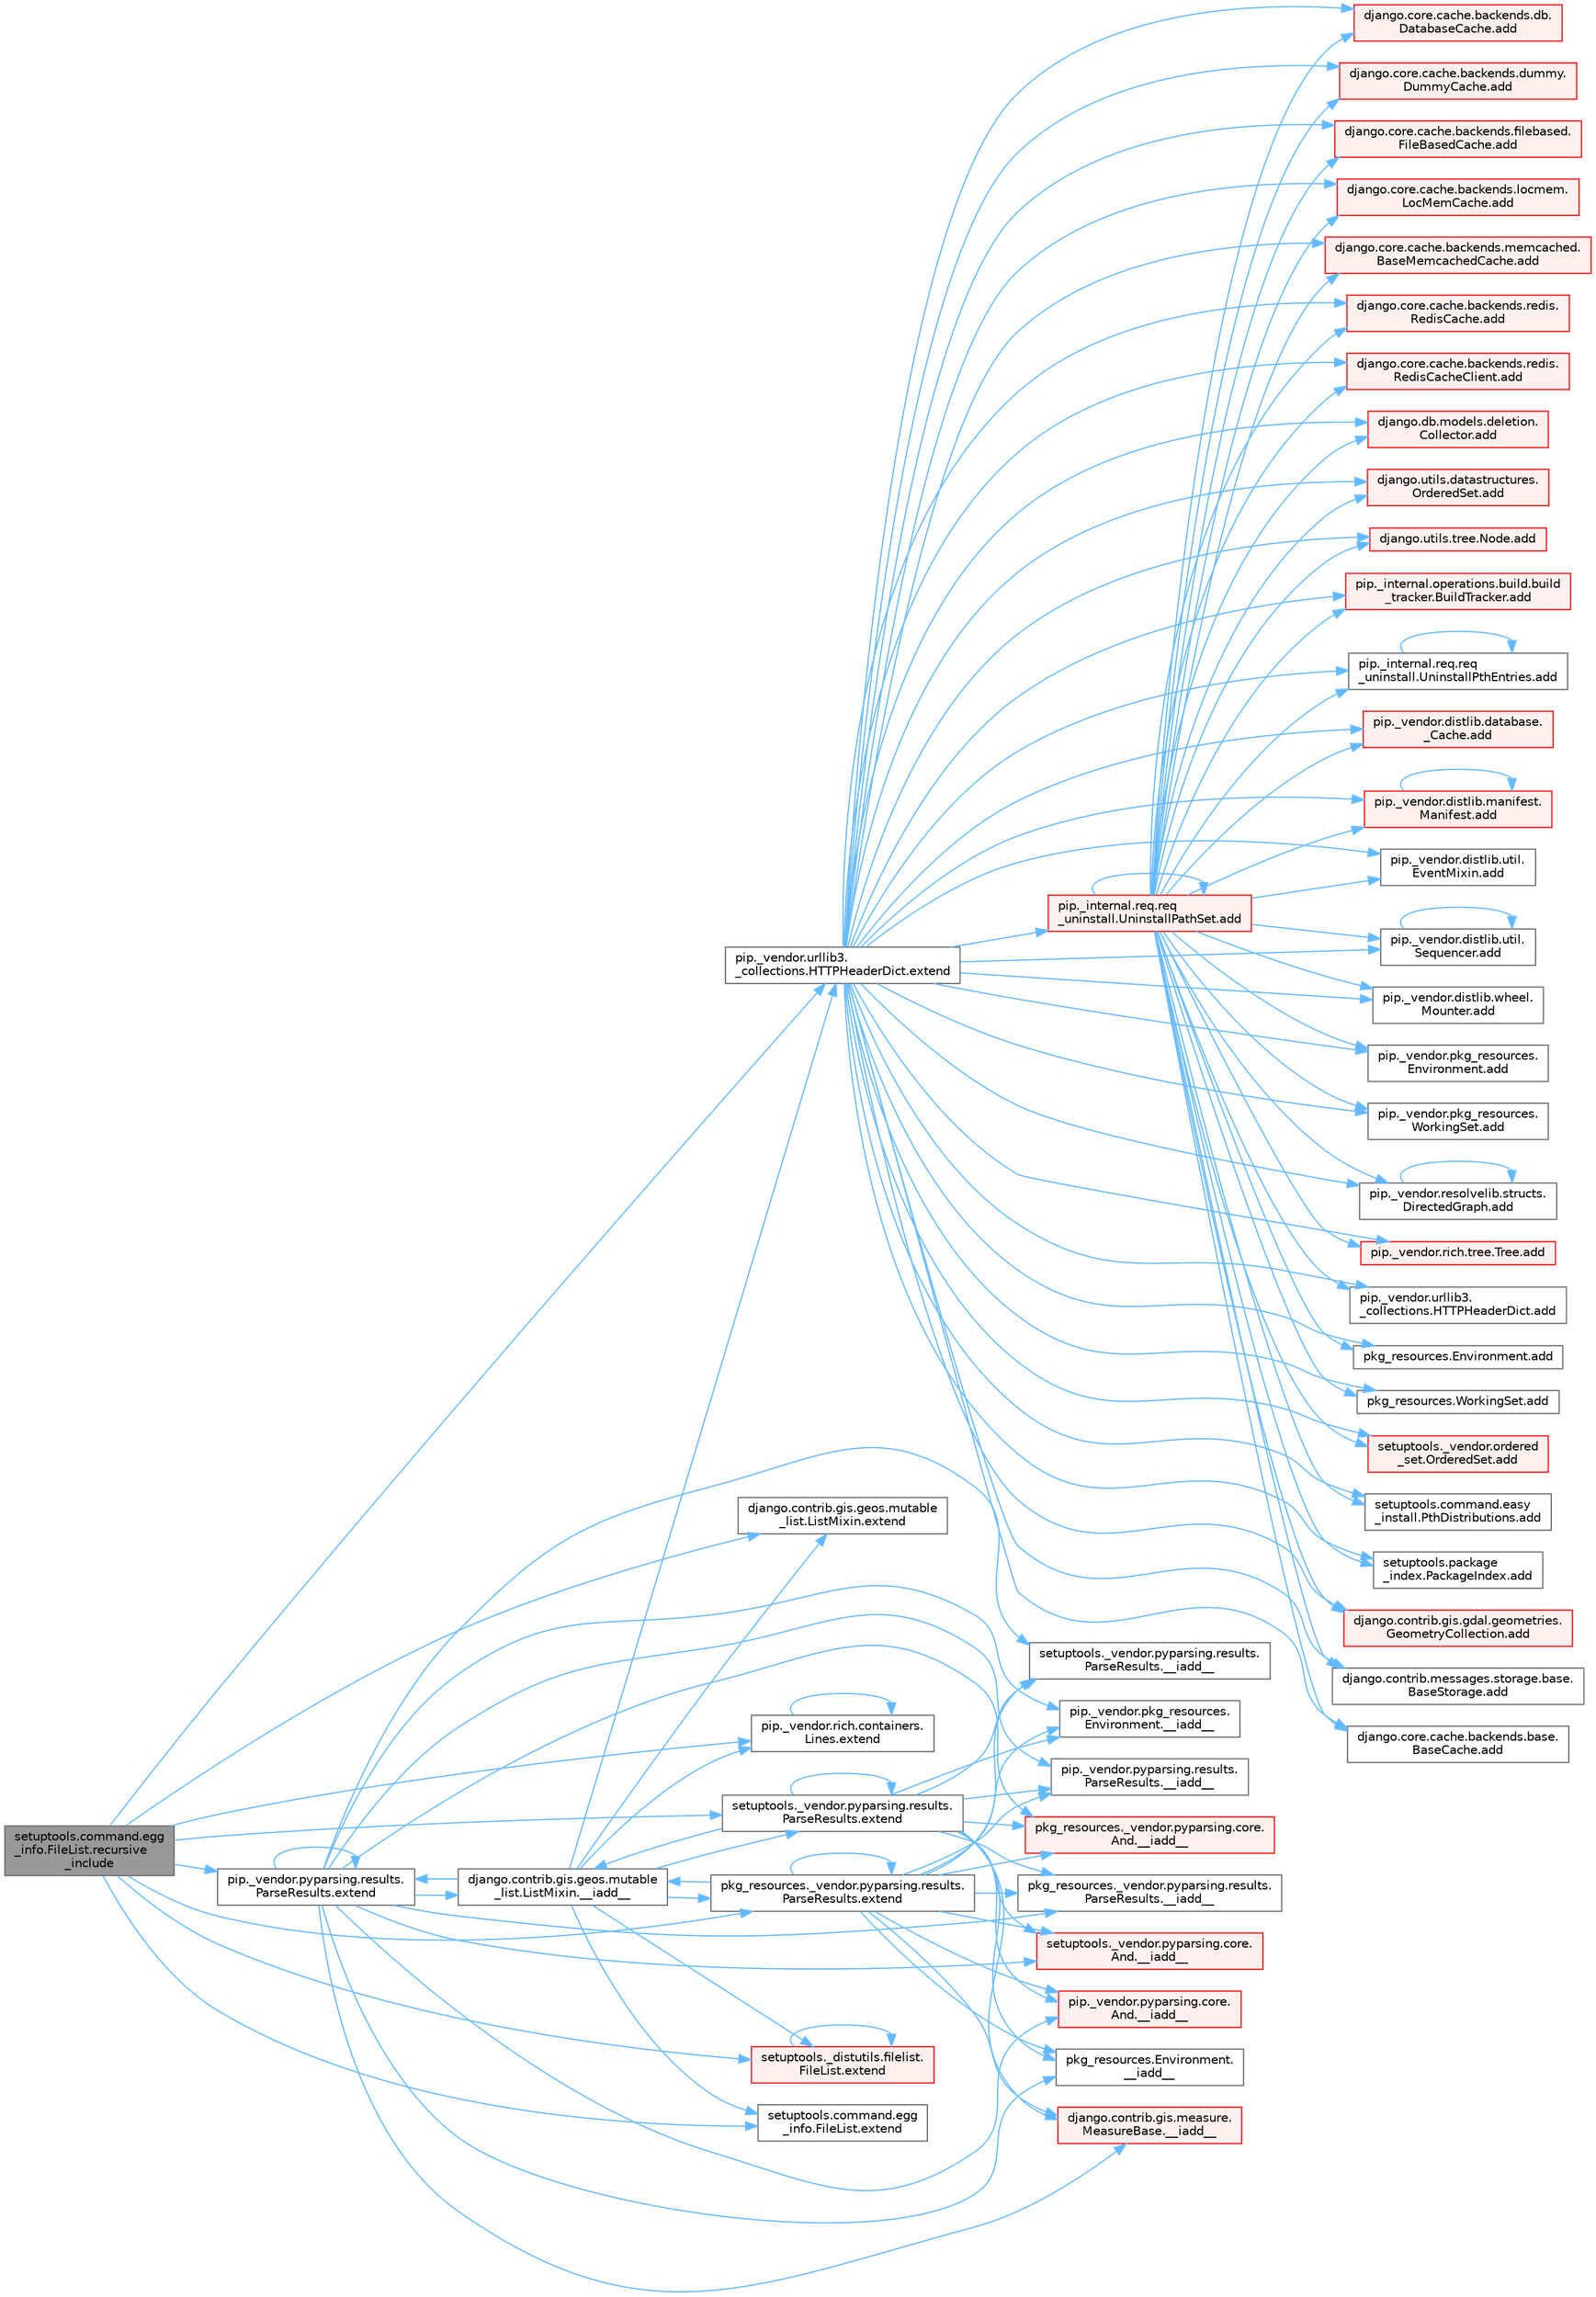 digraph "setuptools.command.egg_info.FileList.recursive_include"
{
 // LATEX_PDF_SIZE
  bgcolor="transparent";
  edge [fontname=Helvetica,fontsize=10,labelfontname=Helvetica,labelfontsize=10];
  node [fontname=Helvetica,fontsize=10,shape=box,height=0.2,width=0.4];
  rankdir="LR";
  Node1 [id="Node000001",label="setuptools.command.egg\l_info.FileList.recursive\l_include",height=0.2,width=0.4,color="gray40", fillcolor="grey60", style="filled", fontcolor="black",tooltip=" "];
  Node1 -> Node2 [id="edge1_Node000001_Node000002",color="steelblue1",style="solid",tooltip=" "];
  Node2 [id="Node000002",label="django.contrib.gis.geos.mutable\l_list.ListMixin.extend",height=0.2,width=0.4,color="grey40", fillcolor="white", style="filled",URL="$classdjango_1_1contrib_1_1gis_1_1geos_1_1mutable__list_1_1_list_mixin.html#ac54d378ddda85375092a3504b9c41ad2",tooltip=" "];
  Node1 -> Node3 [id="edge2_Node000001_Node000003",color="steelblue1",style="solid",tooltip=" "];
  Node3 [id="Node000003",label="pip._vendor.pyparsing.results.\lParseResults.extend",height=0.2,width=0.4,color="grey40", fillcolor="white", style="filled",URL="$classpip_1_1__vendor_1_1pyparsing_1_1results_1_1_parse_results.html#a3a8a69368a4bca23dd54b356a2a06946",tooltip=" "];
  Node3 -> Node4 [id="edge3_Node000003_Node000004",color="steelblue1",style="solid",tooltip=" "];
  Node4 [id="Node000004",label="django.contrib.gis.geos.mutable\l_list.ListMixin.__iadd__",height=0.2,width=0.4,color="grey40", fillcolor="white", style="filled",URL="$classdjango_1_1contrib_1_1gis_1_1geos_1_1mutable__list_1_1_list_mixin.html#a892ce7a768206faf1d6150c2d2faf64f",tooltip=" "];
  Node4 -> Node2 [id="edge4_Node000004_Node000002",color="steelblue1",style="solid",tooltip=" "];
  Node4 -> Node3 [id="edge5_Node000004_Node000003",color="steelblue1",style="solid",tooltip=" "];
  Node4 -> Node5 [id="edge6_Node000004_Node000005",color="steelblue1",style="solid",tooltip=" "];
  Node5 [id="Node000005",label="pip._vendor.rich.containers.\lLines.extend",height=0.2,width=0.4,color="grey40", fillcolor="white", style="filled",URL="$classpip_1_1__vendor_1_1rich_1_1containers_1_1_lines.html#ac2f104475218f1e94a04d898a5e634ca",tooltip=" "];
  Node5 -> Node5 [id="edge7_Node000005_Node000005",color="steelblue1",style="solid",tooltip=" "];
  Node4 -> Node6 [id="edge8_Node000004_Node000006",color="steelblue1",style="solid",tooltip=" "];
  Node6 [id="Node000006",label="pip._vendor.urllib3.\l_collections.HTTPHeaderDict.extend",height=0.2,width=0.4,color="grey40", fillcolor="white", style="filled",URL="$classpip_1_1__vendor_1_1urllib3_1_1__collections_1_1_h_t_t_p_header_dict.html#a2e1d7729c6ade1c90e37914063295d1f",tooltip=" "];
  Node6 -> Node7 [id="edge9_Node000006_Node000007",color="steelblue1",style="solid",tooltip=" "];
  Node7 [id="Node000007",label="django.contrib.gis.gdal.geometries.\lGeometryCollection.add",height=0.2,width=0.4,color="red", fillcolor="#FFF0F0", style="filled",URL="$classdjango_1_1contrib_1_1gis_1_1gdal_1_1geometries_1_1_geometry_collection.html#a00c1825a411d244c854762b413ff996c",tooltip=" "];
  Node6 -> Node11 [id="edge10_Node000006_Node000011",color="steelblue1",style="solid",tooltip=" "];
  Node11 [id="Node000011",label="django.contrib.messages.storage.base.\lBaseStorage.add",height=0.2,width=0.4,color="grey40", fillcolor="white", style="filled",URL="$classdjango_1_1contrib_1_1messages_1_1storage_1_1base_1_1_base_storage.html#aafc1151a94b34b80803c99d883ca268c",tooltip=" "];
  Node6 -> Node12 [id="edge11_Node000006_Node000012",color="steelblue1",style="solid",tooltip=" "];
  Node12 [id="Node000012",label="django.core.cache.backends.base.\lBaseCache.add",height=0.2,width=0.4,color="grey40", fillcolor="white", style="filled",URL="$classdjango_1_1core_1_1cache_1_1backends_1_1base_1_1_base_cache.html#ab0cdee68050102665043193640ac006c",tooltip=" "];
  Node6 -> Node13 [id="edge12_Node000006_Node000013",color="steelblue1",style="solid",tooltip=" "];
  Node13 [id="Node000013",label="django.core.cache.backends.db.\lDatabaseCache.add",height=0.2,width=0.4,color="red", fillcolor="#FFF0F0", style="filled",URL="$classdjango_1_1core_1_1cache_1_1backends_1_1db_1_1_database_cache.html#a6196dda2bfd9eca834ecd81a7a217ec4",tooltip=" "];
  Node6 -> Node4346 [id="edge13_Node000006_Node004346",color="steelblue1",style="solid",tooltip=" "];
  Node4346 [id="Node004346",label="django.core.cache.backends.dummy.\lDummyCache.add",height=0.2,width=0.4,color="red", fillcolor="#FFF0F0", style="filled",URL="$classdjango_1_1core_1_1cache_1_1backends_1_1dummy_1_1_dummy_cache.html#adc04a4b63e4c6a4f61c832f87b9231ed",tooltip=" "];
  Node6 -> Node4347 [id="edge14_Node000006_Node004347",color="steelblue1",style="solid",tooltip=" "];
  Node4347 [id="Node004347",label="django.core.cache.backends.filebased.\lFileBasedCache.add",height=0.2,width=0.4,color="red", fillcolor="#FFF0F0", style="filled",URL="$classdjango_1_1core_1_1cache_1_1backends_1_1filebased_1_1_file_based_cache.html#a2f380fb404bde29c82c6169465ee1391",tooltip=" "];
  Node6 -> Node4356 [id="edge15_Node000006_Node004356",color="steelblue1",style="solid",tooltip=" "];
  Node4356 [id="Node004356",label="django.core.cache.backends.locmem.\lLocMemCache.add",height=0.2,width=0.4,color="red", fillcolor="#FFF0F0", style="filled",URL="$classdjango_1_1core_1_1cache_1_1backends_1_1locmem_1_1_loc_mem_cache.html#a6c454b0a21a7ef56bac23c2c47a767a9",tooltip=" "];
  Node6 -> Node4357 [id="edge16_Node000006_Node004357",color="steelblue1",style="solid",tooltip=" "];
  Node4357 [id="Node004357",label="django.core.cache.backends.memcached.\lBaseMemcachedCache.add",height=0.2,width=0.4,color="red", fillcolor="#FFF0F0", style="filled",URL="$classdjango_1_1core_1_1cache_1_1backends_1_1memcached_1_1_base_memcached_cache.html#a1d7675623ea665a0ee0748173eeb0a38",tooltip=" "];
  Node6 -> Node4358 [id="edge17_Node000006_Node004358",color="steelblue1",style="solid",tooltip=" "];
  Node4358 [id="Node004358",label="django.core.cache.backends.redis.\lRedisCache.add",height=0.2,width=0.4,color="red", fillcolor="#FFF0F0", style="filled",URL="$classdjango_1_1core_1_1cache_1_1backends_1_1redis_1_1_redis_cache.html#a5d4d6507b2a2647f876da5c964cb73c2",tooltip=" "];
  Node6 -> Node4359 [id="edge18_Node000006_Node004359",color="steelblue1",style="solid",tooltip=" "];
  Node4359 [id="Node004359",label="django.core.cache.backends.redis.\lRedisCacheClient.add",height=0.2,width=0.4,color="red", fillcolor="#FFF0F0", style="filled",URL="$classdjango_1_1core_1_1cache_1_1backends_1_1redis_1_1_redis_cache_client.html#a38d58b9a92fa6243e62635c678251410",tooltip=" "];
  Node6 -> Node4360 [id="edge19_Node000006_Node004360",color="steelblue1",style="solid",tooltip=" "];
  Node4360 [id="Node004360",label="django.db.models.deletion.\lCollector.add",height=0.2,width=0.4,color="red", fillcolor="#FFF0F0", style="filled",URL="$classdjango_1_1db_1_1models_1_1deletion_1_1_collector.html#a92a25e9aef2930eb72e650f4e05abd18",tooltip=" "];
  Node6 -> Node4365 [id="edge20_Node000006_Node004365",color="steelblue1",style="solid",tooltip=" "];
  Node4365 [id="Node004365",label="django.utils.datastructures.\lOrderedSet.add",height=0.2,width=0.4,color="red", fillcolor="#FFF0F0", style="filled",URL="$classdjango_1_1utils_1_1datastructures_1_1_ordered_set.html#a33eaf365502a80c096ab49dcf92422dc",tooltip=" "];
  Node6 -> Node4367 [id="edge21_Node000006_Node004367",color="steelblue1",style="solid",tooltip=" "];
  Node4367 [id="Node004367",label="django.utils.tree.Node.add",height=0.2,width=0.4,color="red", fillcolor="#FFF0F0", style="filled",URL="$classdjango_1_1utils_1_1tree_1_1_node.html#a2c883d105b5c9cfd32bff72c7469f18c",tooltip=" "];
  Node6 -> Node4368 [id="edge22_Node000006_Node004368",color="steelblue1",style="solid",tooltip=" "];
  Node4368 [id="Node004368",label="pip._internal.operations.build.build\l_tracker.BuildTracker.add",height=0.2,width=0.4,color="red", fillcolor="#FFF0F0", style="filled",URL="$classpip_1_1__internal_1_1operations_1_1build_1_1build__tracker_1_1_build_tracker.html#ab715bc8c19ab37450a739be4e72cecf9",tooltip=" "];
  Node6 -> Node4370 [id="edge23_Node000006_Node004370",color="steelblue1",style="solid",tooltip=" "];
  Node4370 [id="Node004370",label="pip._internal.req.req\l_uninstall.UninstallPathSet.add",height=0.2,width=0.4,color="red", fillcolor="#FFF0F0", style="filled",URL="$classpip_1_1__internal_1_1req_1_1req__uninstall_1_1_uninstall_path_set.html#ad34a919f45b9c89e6b0d59ec0d24ba4c",tooltip=" "];
  Node4370 -> Node7 [id="edge24_Node004370_Node000007",color="steelblue1",style="solid",tooltip=" "];
  Node4370 -> Node11 [id="edge25_Node004370_Node000011",color="steelblue1",style="solid",tooltip=" "];
  Node4370 -> Node12 [id="edge26_Node004370_Node000012",color="steelblue1",style="solid",tooltip=" "];
  Node4370 -> Node13 [id="edge27_Node004370_Node000013",color="steelblue1",style="solid",tooltip=" "];
  Node4370 -> Node4346 [id="edge28_Node004370_Node004346",color="steelblue1",style="solid",tooltip=" "];
  Node4370 -> Node4347 [id="edge29_Node004370_Node004347",color="steelblue1",style="solid",tooltip=" "];
  Node4370 -> Node4356 [id="edge30_Node004370_Node004356",color="steelblue1",style="solid",tooltip=" "];
  Node4370 -> Node4357 [id="edge31_Node004370_Node004357",color="steelblue1",style="solid",tooltip=" "];
  Node4370 -> Node4358 [id="edge32_Node004370_Node004358",color="steelblue1",style="solid",tooltip=" "];
  Node4370 -> Node4359 [id="edge33_Node004370_Node004359",color="steelblue1",style="solid",tooltip=" "];
  Node4370 -> Node4360 [id="edge34_Node004370_Node004360",color="steelblue1",style="solid",tooltip=" "];
  Node4370 -> Node4365 [id="edge35_Node004370_Node004365",color="steelblue1",style="solid",tooltip=" "];
  Node4370 -> Node4367 [id="edge36_Node004370_Node004367",color="steelblue1",style="solid",tooltip=" "];
  Node4370 -> Node4368 [id="edge37_Node004370_Node004368",color="steelblue1",style="solid",tooltip=" "];
  Node4370 -> Node4370 [id="edge38_Node004370_Node004370",color="steelblue1",style="solid",tooltip=" "];
  Node4370 -> Node4372 [id="edge39_Node004370_Node004372",color="steelblue1",style="solid",tooltip=" "];
  Node4372 [id="Node004372",label="pip._internal.req.req\l_uninstall.UninstallPthEntries.add",height=0.2,width=0.4,color="grey40", fillcolor="white", style="filled",URL="$classpip_1_1__internal_1_1req_1_1req__uninstall_1_1_uninstall_pth_entries.html#a546056a6e92dc6cb8ce9606ec9f1b5a4",tooltip=" "];
  Node4372 -> Node4372 [id="edge40_Node004372_Node004372",color="steelblue1",style="solid",tooltip=" "];
  Node4370 -> Node4373 [id="edge41_Node004370_Node004373",color="steelblue1",style="solid",tooltip=" "];
  Node4373 [id="Node004373",label="pip._vendor.distlib.database.\l_Cache.add",height=0.2,width=0.4,color="red", fillcolor="#FFF0F0", style="filled",URL="$classpip_1_1__vendor_1_1distlib_1_1database_1_1___cache.html#a9d96a00152b11f1163cd2cdf6626ae08",tooltip=" "];
  Node4370 -> Node4374 [id="edge42_Node004370_Node004374",color="steelblue1",style="solid",tooltip=" "];
  Node4374 [id="Node004374",label="pip._vendor.distlib.manifest.\lManifest.add",height=0.2,width=0.4,color="red", fillcolor="#FFF0F0", style="filled",URL="$classpip_1_1__vendor_1_1distlib_1_1manifest_1_1_manifest.html#aae84ea0f83bcc2cbb7d5a31fc767120f",tooltip=" "];
  Node4374 -> Node4374 [id="edge43_Node004374_Node004374",color="steelblue1",style="solid",tooltip=" "];
  Node4370 -> Node4375 [id="edge44_Node004370_Node004375",color="steelblue1",style="solid",tooltip=" "];
  Node4375 [id="Node004375",label="pip._vendor.distlib.util.\lEventMixin.add",height=0.2,width=0.4,color="grey40", fillcolor="white", style="filled",URL="$classpip_1_1__vendor_1_1distlib_1_1util_1_1_event_mixin.html#a08e7bf16aa30d157f0879890c62d20c8",tooltip=" "];
  Node4370 -> Node4376 [id="edge45_Node004370_Node004376",color="steelblue1",style="solid",tooltip=" "];
  Node4376 [id="Node004376",label="pip._vendor.distlib.util.\lSequencer.add",height=0.2,width=0.4,color="grey40", fillcolor="white", style="filled",URL="$classpip_1_1__vendor_1_1distlib_1_1util_1_1_sequencer.html#abc5c74b71733d607b27145f851f96232",tooltip=" "];
  Node4376 -> Node4376 [id="edge46_Node004376_Node004376",color="steelblue1",style="solid",tooltip=" "];
  Node4370 -> Node4377 [id="edge47_Node004370_Node004377",color="steelblue1",style="solid",tooltip=" "];
  Node4377 [id="Node004377",label="pip._vendor.distlib.wheel.\lMounter.add",height=0.2,width=0.4,color="grey40", fillcolor="white", style="filled",URL="$classpip_1_1__vendor_1_1distlib_1_1wheel_1_1_mounter.html#a936dc4caa942012ae36c957beb9dc3d8",tooltip=" "];
  Node4370 -> Node4378 [id="edge48_Node004370_Node004378",color="steelblue1",style="solid",tooltip=" "];
  Node4378 [id="Node004378",label="pip._vendor.pkg_resources.\lEnvironment.add",height=0.2,width=0.4,color="grey40", fillcolor="white", style="filled",URL="$classpip_1_1__vendor_1_1pkg__resources_1_1_environment.html#a3d66d3d91211d8c3c752a66cf12e029f",tooltip=" "];
  Node4370 -> Node4379 [id="edge49_Node004370_Node004379",color="steelblue1",style="solid",tooltip=" "];
  Node4379 [id="Node004379",label="pip._vendor.pkg_resources.\lWorkingSet.add",height=0.2,width=0.4,color="grey40", fillcolor="white", style="filled",URL="$classpip_1_1__vendor_1_1pkg__resources_1_1_working_set.html#aa27584804879f49ccbe8514a1b5ac720",tooltip=" "];
  Node4370 -> Node4182 [id="edge50_Node004370_Node004182",color="steelblue1",style="solid",tooltip=" "];
  Node4182 [id="Node004182",label="pip._vendor.resolvelib.structs.\lDirectedGraph.add",height=0.2,width=0.4,color="grey40", fillcolor="white", style="filled",URL="$classpip_1_1__vendor_1_1resolvelib_1_1structs_1_1_directed_graph.html#a9914305871e440834c7ef97855d0613a",tooltip=" "];
  Node4182 -> Node4182 [id="edge51_Node004182_Node004182",color="steelblue1",style="solid",tooltip=" "];
  Node4370 -> Node4380 [id="edge52_Node004370_Node004380",color="steelblue1",style="solid",tooltip=" "];
  Node4380 [id="Node004380",label="pip._vendor.rich.tree.Tree.add",height=0.2,width=0.4,color="red", fillcolor="#FFF0F0", style="filled",URL="$classpip_1_1__vendor_1_1rich_1_1tree_1_1_tree.html#a0ce550864757b1ee2756237b6e754aae",tooltip=" "];
  Node4370 -> Node4391 [id="edge53_Node004370_Node004391",color="steelblue1",style="solid",tooltip=" "];
  Node4391 [id="Node004391",label="pip._vendor.urllib3.\l_collections.HTTPHeaderDict.add",height=0.2,width=0.4,color="grey40", fillcolor="white", style="filled",URL="$classpip_1_1__vendor_1_1urllib3_1_1__collections_1_1_h_t_t_p_header_dict.html#afa878703711db0b5574907394e9aad06",tooltip=" "];
  Node4370 -> Node4392 [id="edge54_Node004370_Node004392",color="steelblue1",style="solid",tooltip=" "];
  Node4392 [id="Node004392",label="pkg_resources.Environment.add",height=0.2,width=0.4,color="grey40", fillcolor="white", style="filled",URL="$classpkg__resources_1_1_environment.html#af53dfe91f661d6222642c703059b1f4a",tooltip=" "];
  Node4370 -> Node4393 [id="edge55_Node004370_Node004393",color="steelblue1",style="solid",tooltip=" "];
  Node4393 [id="Node004393",label="pkg_resources.WorkingSet.add",height=0.2,width=0.4,color="grey40", fillcolor="white", style="filled",URL="$classpkg__resources_1_1_working_set.html#a9f47f5cc8b378c21108130e93dc5f877",tooltip=" "];
  Node4370 -> Node4394 [id="edge56_Node004370_Node004394",color="steelblue1",style="solid",tooltip=" "];
  Node4394 [id="Node004394",label="setuptools._vendor.ordered\l_set.OrderedSet.add",height=0.2,width=0.4,color="red", fillcolor="#FFF0F0", style="filled",URL="$classsetuptools_1_1__vendor_1_1ordered__set_1_1_ordered_set.html#a89b420a1836292f0417c8c86fa2bfe55",tooltip=" "];
  Node4370 -> Node4395 [id="edge57_Node004370_Node004395",color="steelblue1",style="solid",tooltip=" "];
  Node4395 [id="Node004395",label="setuptools.command.easy\l_install.PthDistributions.add",height=0.2,width=0.4,color="grey40", fillcolor="white", style="filled",URL="$classsetuptools_1_1command_1_1easy__install_1_1_pth_distributions.html#a91a3ab7cd55167132b4b83cf307b0963",tooltip=" "];
  Node4370 -> Node4396 [id="edge58_Node004370_Node004396",color="steelblue1",style="solid",tooltip=" "];
  Node4396 [id="Node004396",label="setuptools.package\l_index.PackageIndex.add",height=0.2,width=0.4,color="grey40", fillcolor="white", style="filled",URL="$classsetuptools_1_1package__index_1_1_package_index.html#a29c726894443e4ccd6146ba50f11e05d",tooltip=" "];
  Node6 -> Node4372 [id="edge59_Node000006_Node004372",color="steelblue1",style="solid",tooltip=" "];
  Node6 -> Node4373 [id="edge60_Node000006_Node004373",color="steelblue1",style="solid",tooltip=" "];
  Node6 -> Node4374 [id="edge61_Node000006_Node004374",color="steelblue1",style="solid",tooltip=" "];
  Node6 -> Node4375 [id="edge62_Node000006_Node004375",color="steelblue1",style="solid",tooltip=" "];
  Node6 -> Node4376 [id="edge63_Node000006_Node004376",color="steelblue1",style="solid",tooltip=" "];
  Node6 -> Node4377 [id="edge64_Node000006_Node004377",color="steelblue1",style="solid",tooltip=" "];
  Node6 -> Node4378 [id="edge65_Node000006_Node004378",color="steelblue1",style="solid",tooltip=" "];
  Node6 -> Node4379 [id="edge66_Node000006_Node004379",color="steelblue1",style="solid",tooltip=" "];
  Node6 -> Node4182 [id="edge67_Node000006_Node004182",color="steelblue1",style="solid",tooltip=" "];
  Node6 -> Node4380 [id="edge68_Node000006_Node004380",color="steelblue1",style="solid",tooltip=" "];
  Node6 -> Node4391 [id="edge69_Node000006_Node004391",color="steelblue1",style="solid",tooltip=" "];
  Node6 -> Node4392 [id="edge70_Node000006_Node004392",color="steelblue1",style="solid",tooltip=" "];
  Node6 -> Node4393 [id="edge71_Node000006_Node004393",color="steelblue1",style="solid",tooltip=" "];
  Node6 -> Node4394 [id="edge72_Node000006_Node004394",color="steelblue1",style="solid",tooltip=" "];
  Node6 -> Node4395 [id="edge73_Node000006_Node004395",color="steelblue1",style="solid",tooltip=" "];
  Node6 -> Node4396 [id="edge74_Node000006_Node004396",color="steelblue1",style="solid",tooltip=" "];
  Node4 -> Node2423 [id="edge75_Node000004_Node002423",color="steelblue1",style="solid",tooltip=" "];
  Node2423 [id="Node002423",label="pkg_resources._vendor.pyparsing.results.\lParseResults.extend",height=0.2,width=0.4,color="grey40", fillcolor="white", style="filled",URL="$classpkg__resources_1_1__vendor_1_1pyparsing_1_1results_1_1_parse_results.html#a72e8060e72d308428923c84a049d11b1",tooltip=" "];
  Node2423 -> Node4 [id="edge76_Node002423_Node000004",color="steelblue1",style="solid",tooltip=" "];
  Node2423 -> Node2424 [id="edge77_Node002423_Node002424",color="steelblue1",style="solid",tooltip=" "];
  Node2424 [id="Node002424",label="django.contrib.gis.measure.\lMeasureBase.__iadd__",height=0.2,width=0.4,color="red", fillcolor="#FFF0F0", style="filled",URL="$classdjango_1_1contrib_1_1gis_1_1measure_1_1_measure_base.html#a58f2a532d916d224af35818fba5771a2",tooltip=" "];
  Node2423 -> Node2425 [id="edge78_Node002423_Node002425",color="steelblue1",style="solid",tooltip=" "];
  Node2425 [id="Node002425",label="pip._vendor.pkg_resources.\lEnvironment.__iadd__",height=0.2,width=0.4,color="grey40", fillcolor="white", style="filled",URL="$classpip_1_1__vendor_1_1pkg__resources_1_1_environment.html#ad20961b8c74bd2062f0ed04410bedcfd",tooltip=" "];
  Node2423 -> Node2426 [id="edge79_Node002423_Node002426",color="steelblue1",style="solid",tooltip=" "];
  Node2426 [id="Node002426",label="pip._vendor.pyparsing.core.\lAnd.__iadd__",height=0.2,width=0.4,color="red", fillcolor="#FFF0F0", style="filled",URL="$classpip_1_1__vendor_1_1pyparsing_1_1core_1_1_and.html#a95acc8d227938acc37737c38dedc21ae",tooltip=" "];
  Node2423 -> Node2450 [id="edge80_Node002423_Node002450",color="steelblue1",style="solid",tooltip=" "];
  Node2450 [id="Node002450",label="pip._vendor.pyparsing.results.\lParseResults.__iadd__",height=0.2,width=0.4,color="grey40", fillcolor="white", style="filled",URL="$classpip_1_1__vendor_1_1pyparsing_1_1results_1_1_parse_results.html#a5a1794a98ea668c5b21980337a68fbbb",tooltip=" "];
  Node2423 -> Node2451 [id="edge81_Node002423_Node002451",color="steelblue1",style="solid",tooltip=" "];
  Node2451 [id="Node002451",label="pkg_resources._vendor.pyparsing.core.\lAnd.__iadd__",height=0.2,width=0.4,color="red", fillcolor="#FFF0F0", style="filled",URL="$classpkg__resources_1_1__vendor_1_1pyparsing_1_1core_1_1_and.html#a3518d567360a52cd23673c05d57da5ec",tooltip=" "];
  Node2423 -> Node2452 [id="edge82_Node002423_Node002452",color="steelblue1",style="solid",tooltip=" "];
  Node2452 [id="Node002452",label="pkg_resources._vendor.pyparsing.results.\lParseResults.__iadd__",height=0.2,width=0.4,color="grey40", fillcolor="white", style="filled",URL="$classpkg__resources_1_1__vendor_1_1pyparsing_1_1results_1_1_parse_results.html#a8aa2d12449420e7f4a54011c4bbb2d0e",tooltip=" "];
  Node2423 -> Node2453 [id="edge83_Node002423_Node002453",color="steelblue1",style="solid",tooltip=" "];
  Node2453 [id="Node002453",label="pkg_resources.Environment.\l__iadd__",height=0.2,width=0.4,color="grey40", fillcolor="white", style="filled",URL="$classpkg__resources_1_1_environment.html#af18a0f6e017fc13be08ef933dac3627f",tooltip=" "];
  Node2423 -> Node2454 [id="edge84_Node002423_Node002454",color="steelblue1",style="solid",tooltip=" "];
  Node2454 [id="Node002454",label="setuptools._vendor.pyparsing.core.\lAnd.__iadd__",height=0.2,width=0.4,color="red", fillcolor="#FFF0F0", style="filled",URL="$classsetuptools_1_1__vendor_1_1pyparsing_1_1core_1_1_and.html#ae5d5acd18921d1ec46dfdb9ab9dd9a79",tooltip=" "];
  Node2423 -> Node2455 [id="edge85_Node002423_Node002455",color="steelblue1",style="solid",tooltip=" "];
  Node2455 [id="Node002455",label="setuptools._vendor.pyparsing.results.\lParseResults.__iadd__",height=0.2,width=0.4,color="grey40", fillcolor="white", style="filled",URL="$classsetuptools_1_1__vendor_1_1pyparsing_1_1results_1_1_parse_results.html#ac12e7be723a8b0024d75fe36e7d33167",tooltip=" "];
  Node2423 -> Node2423 [id="edge86_Node002423_Node002423",color="steelblue1",style="solid",tooltip=" "];
  Node4 -> Node2456 [id="edge87_Node000004_Node002456",color="steelblue1",style="solid",tooltip=" "];
  Node2456 [id="Node002456",label="setuptools._distutils.filelist.\lFileList.extend",height=0.2,width=0.4,color="red", fillcolor="#FFF0F0", style="filled",URL="$classsetuptools_1_1__distutils_1_1filelist_1_1_file_list.html#afbb5d33eba4b305a48c0864d954956a4",tooltip=" "];
  Node2456 -> Node2456 [id="edge88_Node002456_Node002456",color="steelblue1",style="solid",tooltip=" "];
  Node4 -> Node2457 [id="edge89_Node000004_Node002457",color="steelblue1",style="solid",tooltip=" "];
  Node2457 [id="Node002457",label="setuptools._vendor.pyparsing.results.\lParseResults.extend",height=0.2,width=0.4,color="grey40", fillcolor="white", style="filled",URL="$classsetuptools_1_1__vendor_1_1pyparsing_1_1results_1_1_parse_results.html#aa11ff3f0723c175143645b9325417229",tooltip=" "];
  Node2457 -> Node4 [id="edge90_Node002457_Node000004",color="steelblue1",style="solid",tooltip=" "];
  Node2457 -> Node2424 [id="edge91_Node002457_Node002424",color="steelblue1",style="solid",tooltip=" "];
  Node2457 -> Node2425 [id="edge92_Node002457_Node002425",color="steelblue1",style="solid",tooltip=" "];
  Node2457 -> Node2426 [id="edge93_Node002457_Node002426",color="steelblue1",style="solid",tooltip=" "];
  Node2457 -> Node2450 [id="edge94_Node002457_Node002450",color="steelblue1",style="solid",tooltip=" "];
  Node2457 -> Node2451 [id="edge95_Node002457_Node002451",color="steelblue1",style="solid",tooltip=" "];
  Node2457 -> Node2452 [id="edge96_Node002457_Node002452",color="steelblue1",style="solid",tooltip=" "];
  Node2457 -> Node2453 [id="edge97_Node002457_Node002453",color="steelblue1",style="solid",tooltip=" "];
  Node2457 -> Node2454 [id="edge98_Node002457_Node002454",color="steelblue1",style="solid",tooltip=" "];
  Node2457 -> Node2455 [id="edge99_Node002457_Node002455",color="steelblue1",style="solid",tooltip=" "];
  Node2457 -> Node2457 [id="edge100_Node002457_Node002457",color="steelblue1",style="solid",tooltip=" "];
  Node4 -> Node2458 [id="edge101_Node000004_Node002458",color="steelblue1",style="solid",tooltip=" "];
  Node2458 [id="Node002458",label="setuptools.command.egg\l_info.FileList.extend",height=0.2,width=0.4,color="grey40", fillcolor="white", style="filled",URL="$classsetuptools_1_1command_1_1egg__info_1_1_file_list.html#a82aa2544655d2015a1211bb3350e3f84",tooltip=" "];
  Node3 -> Node2424 [id="edge102_Node000003_Node002424",color="steelblue1",style="solid",tooltip=" "];
  Node3 -> Node2425 [id="edge103_Node000003_Node002425",color="steelblue1",style="solid",tooltip=" "];
  Node3 -> Node2426 [id="edge104_Node000003_Node002426",color="steelblue1",style="solid",tooltip=" "];
  Node3 -> Node2450 [id="edge105_Node000003_Node002450",color="steelblue1",style="solid",tooltip=" "];
  Node3 -> Node2451 [id="edge106_Node000003_Node002451",color="steelblue1",style="solid",tooltip=" "];
  Node3 -> Node2452 [id="edge107_Node000003_Node002452",color="steelblue1",style="solid",tooltip=" "];
  Node3 -> Node2453 [id="edge108_Node000003_Node002453",color="steelblue1",style="solid",tooltip=" "];
  Node3 -> Node2454 [id="edge109_Node000003_Node002454",color="steelblue1",style="solid",tooltip=" "];
  Node3 -> Node2455 [id="edge110_Node000003_Node002455",color="steelblue1",style="solid",tooltip=" "];
  Node3 -> Node3 [id="edge111_Node000003_Node000003",color="steelblue1",style="solid",tooltip=" "];
  Node1 -> Node5 [id="edge112_Node000001_Node000005",color="steelblue1",style="solid",tooltip=" "];
  Node1 -> Node6 [id="edge113_Node000001_Node000006",color="steelblue1",style="solid",tooltip=" "];
  Node1 -> Node2423 [id="edge114_Node000001_Node002423",color="steelblue1",style="solid",tooltip=" "];
  Node1 -> Node2456 [id="edge115_Node000001_Node002456",color="steelblue1",style="solid",tooltip=" "];
  Node1 -> Node2457 [id="edge116_Node000001_Node002457",color="steelblue1",style="solid",tooltip=" "];
  Node1 -> Node2458 [id="edge117_Node000001_Node002458",color="steelblue1",style="solid",tooltip=" "];
}

